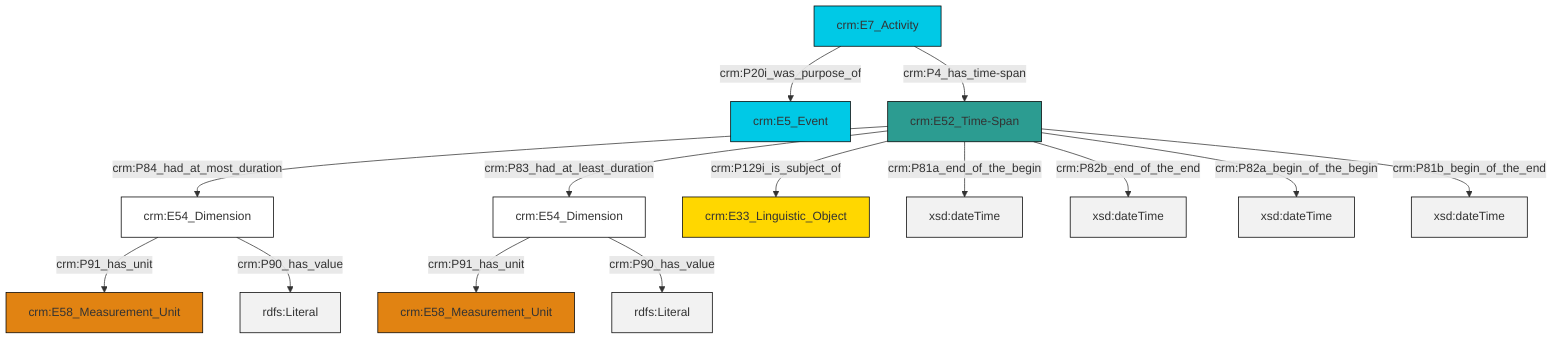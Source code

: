 graph TD
classDef Literal fill:#f2f2f2,stroke:#000000;
classDef CRM_Entity fill:#FFFFFF,stroke:#000000;
classDef Temporal_Entity fill:#00C9E6, stroke:#000000;
classDef Type fill:#E18312, stroke:#000000;
classDef Time-Span fill:#2C9C91, stroke:#000000;
classDef Appellation fill:#FFEB7F, stroke:#000000;
classDef Place fill:#008836, stroke:#000000;
classDef Persistent_Item fill:#B266B2, stroke:#000000;
classDef Conceptual_Object fill:#FFD700, stroke:#000000;
classDef Physical_Thing fill:#D2B48C, stroke:#000000;
classDef Actor fill:#f58aad, stroke:#000000;
classDef PC_Classes fill:#4ce600, stroke:#000000;
classDef Multi fill:#cccccc,stroke:#000000;

4["crm:E54_Dimension"]:::CRM_Entity -->|crm:P91_has_unit| 5["crm:E58_Measurement_Unit"]:::Type
0["crm:E54_Dimension"]:::CRM_Entity -->|crm:P91_has_unit| 6["crm:E58_Measurement_Unit"]:::Type
4["crm:E54_Dimension"]:::CRM_Entity -->|crm:P90_has_value| 7[rdfs:Literal]:::Literal
10["crm:E52_Time-Span"]:::Time-Span -->|crm:P84_had_at_most_duration| 4["crm:E54_Dimension"]:::CRM_Entity
10["crm:E52_Time-Span"]:::Time-Span -->|crm:P81a_end_of_the_begin| 11[xsd:dateTime]:::Literal
10["crm:E52_Time-Span"]:::Time-Span -->|crm:P82b_end_of_the_end| 12[xsd:dateTime]:::Literal
10["crm:E52_Time-Span"]:::Time-Span -->|crm:P129i_is_subject_of| 8["crm:E33_Linguistic_Object"]:::Conceptual_Object
15["crm:E7_Activity"]:::Temporal_Entity -->|crm:P20i_was_purpose_of| 2["crm:E5_Event"]:::Temporal_Entity
10["crm:E52_Time-Span"]:::Time-Span -->|crm:P83_had_at_least_duration| 0["crm:E54_Dimension"]:::CRM_Entity
10["crm:E52_Time-Span"]:::Time-Span -->|crm:P82a_begin_of_the_begin| 17[xsd:dateTime]:::Literal
15["crm:E7_Activity"]:::Temporal_Entity -->|crm:P4_has_time-span| 10["crm:E52_Time-Span"]:::Time-Span
0["crm:E54_Dimension"]:::CRM_Entity -->|crm:P90_has_value| 20[rdfs:Literal]:::Literal
10["crm:E52_Time-Span"]:::Time-Span -->|crm:P81b_begin_of_the_end| 21[xsd:dateTime]:::Literal